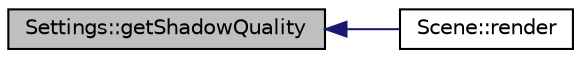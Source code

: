digraph "Settings::getShadowQuality"
{
  edge [fontname="Helvetica",fontsize="10",labelfontname="Helvetica",labelfontsize="10"];
  node [fontname="Helvetica",fontsize="10",shape=record];
  rankdir="LR";
  Node1 [label="Settings::getShadowQuality",height=0.2,width=0.4,color="black", fillcolor="grey75", style="filled" fontcolor="black"];
  Node1 -> Node2 [dir="back",color="midnightblue",fontsize="10",style="solid",fontname="Helvetica"];
  Node2 [label="Scene::render",height=0.2,width=0.4,color="black", fillcolor="white", style="filled",URL="$class_scene.html#a4ddf2d16f371ee9533b3faf1dd5ddfb1",tooltip="Renders this scene. "];
}
